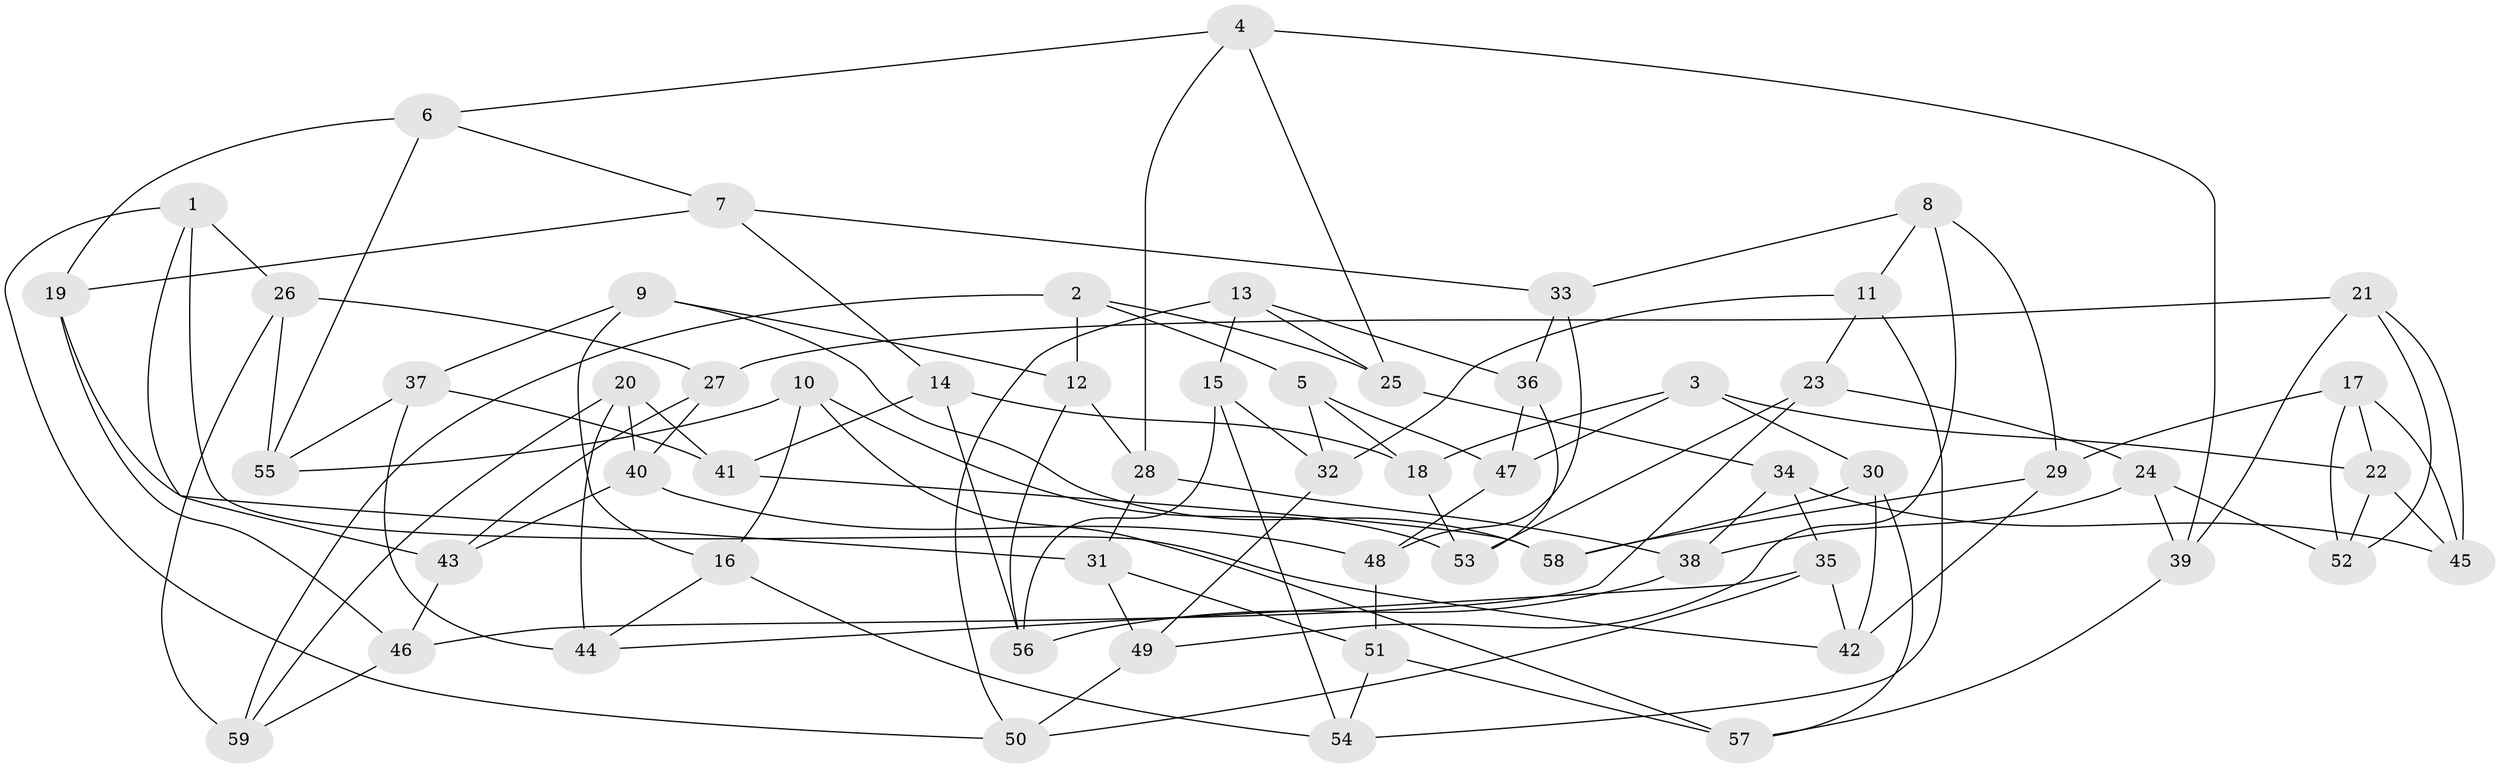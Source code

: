 // Generated by graph-tools (version 1.1) at 2025/57/03/09/25 04:57:15]
// undirected, 59 vertices, 118 edges
graph export_dot {
graph [start="1"]
  node [color=gray90,style=filled];
  1;
  2;
  3;
  4;
  5;
  6;
  7;
  8;
  9;
  10;
  11;
  12;
  13;
  14;
  15;
  16;
  17;
  18;
  19;
  20;
  21;
  22;
  23;
  24;
  25;
  26;
  27;
  28;
  29;
  30;
  31;
  32;
  33;
  34;
  35;
  36;
  37;
  38;
  39;
  40;
  41;
  42;
  43;
  44;
  45;
  46;
  47;
  48;
  49;
  50;
  51;
  52;
  53;
  54;
  55;
  56;
  57;
  58;
  59;
  1 -- 42;
  1 -- 50;
  1 -- 43;
  1 -- 26;
  2 -- 12;
  2 -- 5;
  2 -- 59;
  2 -- 25;
  3 -- 47;
  3 -- 18;
  3 -- 22;
  3 -- 30;
  4 -- 6;
  4 -- 39;
  4 -- 28;
  4 -- 25;
  5 -- 18;
  5 -- 32;
  5 -- 47;
  6 -- 55;
  6 -- 19;
  6 -- 7;
  7 -- 14;
  7 -- 33;
  7 -- 19;
  8 -- 11;
  8 -- 33;
  8 -- 49;
  8 -- 29;
  9 -- 16;
  9 -- 12;
  9 -- 58;
  9 -- 37;
  10 -- 55;
  10 -- 16;
  10 -- 57;
  10 -- 53;
  11 -- 54;
  11 -- 32;
  11 -- 23;
  12 -- 28;
  12 -- 56;
  13 -- 25;
  13 -- 15;
  13 -- 36;
  13 -- 50;
  14 -- 56;
  14 -- 18;
  14 -- 41;
  15 -- 32;
  15 -- 54;
  15 -- 56;
  16 -- 54;
  16 -- 44;
  17 -- 45;
  17 -- 29;
  17 -- 22;
  17 -- 52;
  18 -- 53;
  19 -- 31;
  19 -- 46;
  20 -- 41;
  20 -- 59;
  20 -- 44;
  20 -- 40;
  21 -- 39;
  21 -- 27;
  21 -- 52;
  21 -- 45;
  22 -- 45;
  22 -- 52;
  23 -- 24;
  23 -- 53;
  23 -- 46;
  24 -- 39;
  24 -- 38;
  24 -- 52;
  25 -- 34;
  26 -- 27;
  26 -- 59;
  26 -- 55;
  27 -- 40;
  27 -- 43;
  28 -- 38;
  28 -- 31;
  29 -- 42;
  29 -- 58;
  30 -- 58;
  30 -- 42;
  30 -- 57;
  31 -- 51;
  31 -- 49;
  32 -- 49;
  33 -- 48;
  33 -- 36;
  34 -- 38;
  34 -- 35;
  34 -- 45;
  35 -- 42;
  35 -- 44;
  35 -- 50;
  36 -- 47;
  36 -- 53;
  37 -- 44;
  37 -- 41;
  37 -- 55;
  38 -- 56;
  39 -- 57;
  40 -- 43;
  40 -- 48;
  41 -- 58;
  43 -- 46;
  46 -- 59;
  47 -- 48;
  48 -- 51;
  49 -- 50;
  51 -- 57;
  51 -- 54;
}
